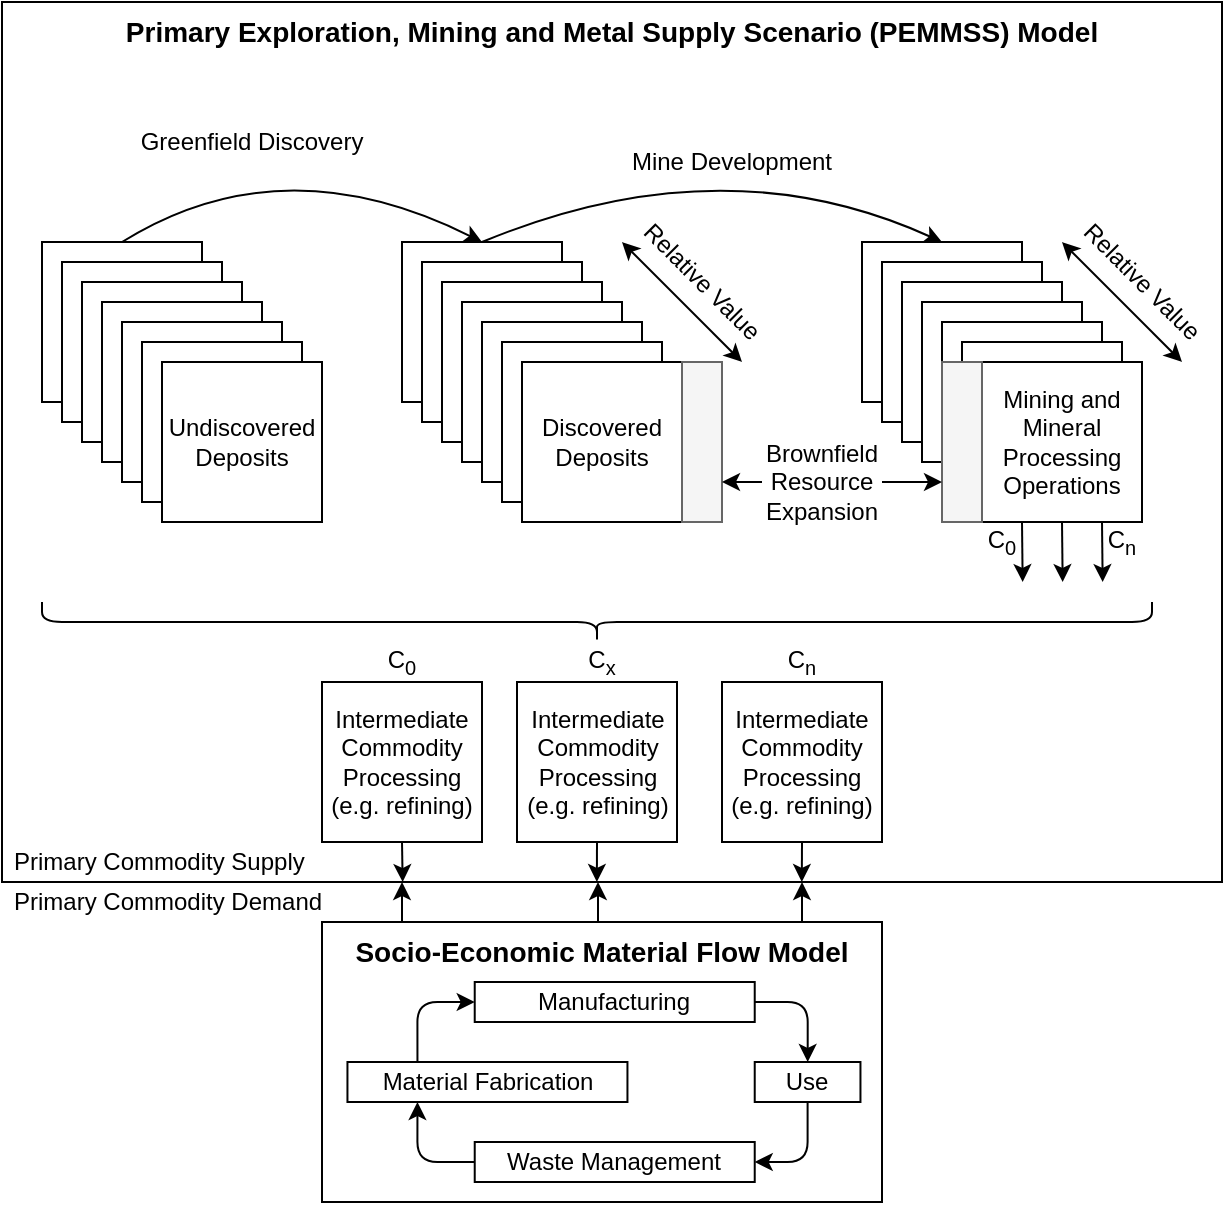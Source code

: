 <mxfile version="13.7.9" type="device"><diagram id="BrYyUYLSeXTrGy6iZ8de" name="Page-1"><mxGraphModel dx="1412" dy="806" grid="1" gridSize="10" guides="1" tooltips="1" connect="1" arrows="1" fold="1" page="1" pageScale="1" pageWidth="827" pageHeight="1169" math="0" shadow="0"><root><mxCell id="0"/><mxCell id="1" parent="0"/><mxCell id="y-1O4UxhbrenyhWP94ek-144" value="" style="group" parent="1" vertex="1" connectable="0"><mxGeometry x="80" y="120" width="610" height="600" as="geometry"/></mxCell><mxCell id="y-1O4UxhbrenyhWP94ek-142" value="" style="rounded=0;whiteSpace=wrap;html=1;" parent="y-1O4UxhbrenyhWP94ek-144" vertex="1"><mxGeometry width="610" height="440" as="geometry"/></mxCell><mxCell id="y-1O4UxhbrenyhWP94ek-18" value="" style="group" parent="y-1O4UxhbrenyhWP94ek-144" vertex="1" connectable="0"><mxGeometry x="430" y="120" width="180" height="140" as="geometry"/></mxCell><mxCell id="y-1O4UxhbrenyhWP94ek-8" value="" style="rounded=0;whiteSpace=wrap;html=1;" parent="y-1O4UxhbrenyhWP94ek-18" vertex="1"><mxGeometry width="80" height="80" as="geometry"/></mxCell><mxCell id="y-1O4UxhbrenyhWP94ek-9" value="" style="rounded=0;whiteSpace=wrap;html=1;" parent="y-1O4UxhbrenyhWP94ek-18" vertex="1"><mxGeometry x="10" y="10" width="80" height="80" as="geometry"/></mxCell><mxCell id="y-1O4UxhbrenyhWP94ek-10" value="" style="rounded=0;whiteSpace=wrap;html=1;" parent="y-1O4UxhbrenyhWP94ek-18" vertex="1"><mxGeometry x="20" y="20" width="80" height="80" as="geometry"/></mxCell><mxCell id="y-1O4UxhbrenyhWP94ek-11" value="" style="rounded=0;whiteSpace=wrap;html=1;" parent="y-1O4UxhbrenyhWP94ek-18" vertex="1"><mxGeometry x="30" y="30" width="80" height="80" as="geometry"/></mxCell><mxCell id="y-1O4UxhbrenyhWP94ek-12" value="" style="rounded=0;whiteSpace=wrap;html=1;" parent="y-1O4UxhbrenyhWP94ek-18" vertex="1"><mxGeometry x="40" y="40" width="80" height="80" as="geometry"/></mxCell><mxCell id="y-1O4UxhbrenyhWP94ek-13" value="" style="rounded=0;whiteSpace=wrap;html=1;" parent="y-1O4UxhbrenyhWP94ek-18" vertex="1"><mxGeometry x="50" y="50" width="80" height="80" as="geometry"/></mxCell><mxCell id="y-1O4UxhbrenyhWP94ek-14" value="Mining and Mineral Processing Operations" style="rounded=0;whiteSpace=wrap;html=1;" parent="y-1O4UxhbrenyhWP94ek-18" vertex="1"><mxGeometry x="60" y="60" width="80" height="80" as="geometry"/></mxCell><mxCell id="y-1O4UxhbrenyhWP94ek-49" value="" style="rounded=0;whiteSpace=wrap;html=1;fillColor=#f5f5f5;strokeColor=#666666;fontColor=#333333;" parent="y-1O4UxhbrenyhWP94ek-18" vertex="1"><mxGeometry x="40" y="60" width="20" height="80" as="geometry"/></mxCell><mxCell id="y-1O4UxhbrenyhWP94ek-60" value="" style="endArrow=classic;html=1;startArrow=classic;startFill=1;" parent="y-1O4UxhbrenyhWP94ek-18" edge="1"><mxGeometry width="50" height="50" relative="1" as="geometry"><mxPoint x="100" as="sourcePoint"/><mxPoint x="160" y="60" as="targetPoint"/></mxGeometry></mxCell><mxCell id="y-1O4UxhbrenyhWP94ek-61" value="Relative Value" style="text;html=1;align=center;verticalAlign=middle;whiteSpace=wrap;rounded=0;rotation=45;" parent="y-1O4UxhbrenyhWP94ek-18" vertex="1"><mxGeometry x="100" y="10" width="80" height="20" as="geometry"/></mxCell><mxCell id="y-1O4UxhbrenyhWP94ek-20" value="" style="group" parent="y-1O4UxhbrenyhWP94ek-144" vertex="1" connectable="0"><mxGeometry x="200" y="120" width="140" height="140" as="geometry"/></mxCell><mxCell id="y-1O4UxhbrenyhWP94ek-19" value="" style="group" parent="y-1O4UxhbrenyhWP94ek-20" vertex="1" connectable="0"><mxGeometry width="140" height="140" as="geometry"/></mxCell><mxCell id="y-1O4UxhbrenyhWP94ek-1" value="" style="rounded=0;whiteSpace=wrap;html=1;" parent="y-1O4UxhbrenyhWP94ek-19" vertex="1"><mxGeometry width="80" height="80" as="geometry"/></mxCell><mxCell id="y-1O4UxhbrenyhWP94ek-2" value="" style="rounded=0;whiteSpace=wrap;html=1;" parent="y-1O4UxhbrenyhWP94ek-19" vertex="1"><mxGeometry x="10" y="10" width="80" height="80" as="geometry"/></mxCell><mxCell id="y-1O4UxhbrenyhWP94ek-3" value="" style="rounded=0;whiteSpace=wrap;html=1;" parent="y-1O4UxhbrenyhWP94ek-19" vertex="1"><mxGeometry x="20" y="20" width="80" height="80" as="geometry"/></mxCell><mxCell id="y-1O4UxhbrenyhWP94ek-4" value="" style="rounded=0;whiteSpace=wrap;html=1;" parent="y-1O4UxhbrenyhWP94ek-19" vertex="1"><mxGeometry x="30" y="30" width="80" height="80" as="geometry"/></mxCell><mxCell id="y-1O4UxhbrenyhWP94ek-5" value="" style="rounded=0;whiteSpace=wrap;html=1;" parent="y-1O4UxhbrenyhWP94ek-19" vertex="1"><mxGeometry x="40" y="40" width="80" height="80" as="geometry"/></mxCell><mxCell id="y-1O4UxhbrenyhWP94ek-6" value="" style="rounded=0;whiteSpace=wrap;html=1;" parent="y-1O4UxhbrenyhWP94ek-19" vertex="1"><mxGeometry x="50" y="50" width="80" height="80" as="geometry"/></mxCell><mxCell id="y-1O4UxhbrenyhWP94ek-7" value="Discovered Deposits" style="rounded=0;whiteSpace=wrap;html=1;" parent="y-1O4UxhbrenyhWP94ek-19" vertex="1"><mxGeometry x="60" y="60" width="80" height="80" as="geometry"/></mxCell><mxCell id="y-1O4UxhbrenyhWP94ek-22" value="" style="group" parent="y-1O4UxhbrenyhWP94ek-144" vertex="1" connectable="0"><mxGeometry x="20" y="120" width="140" height="140" as="geometry"/></mxCell><mxCell id="y-1O4UxhbrenyhWP94ek-23" value="" style="group" parent="y-1O4UxhbrenyhWP94ek-22" vertex="1" connectable="0"><mxGeometry width="140" height="140" as="geometry"/></mxCell><mxCell id="y-1O4UxhbrenyhWP94ek-24" value="" style="rounded=0;whiteSpace=wrap;html=1;" parent="y-1O4UxhbrenyhWP94ek-23" vertex="1"><mxGeometry width="80" height="80" as="geometry"/></mxCell><mxCell id="y-1O4UxhbrenyhWP94ek-25" value="" style="rounded=0;whiteSpace=wrap;html=1;" parent="y-1O4UxhbrenyhWP94ek-23" vertex="1"><mxGeometry x="10" y="10" width="80" height="80" as="geometry"/></mxCell><mxCell id="y-1O4UxhbrenyhWP94ek-26" value="" style="rounded=0;whiteSpace=wrap;html=1;" parent="y-1O4UxhbrenyhWP94ek-23" vertex="1"><mxGeometry x="20" y="20" width="80" height="80" as="geometry"/></mxCell><mxCell id="y-1O4UxhbrenyhWP94ek-27" value="" style="rounded=0;whiteSpace=wrap;html=1;" parent="y-1O4UxhbrenyhWP94ek-23" vertex="1"><mxGeometry x="30" y="30" width="80" height="80" as="geometry"/></mxCell><mxCell id="y-1O4UxhbrenyhWP94ek-28" value="" style="rounded=0;whiteSpace=wrap;html=1;" parent="y-1O4UxhbrenyhWP94ek-23" vertex="1"><mxGeometry x="40" y="40" width="80" height="80" as="geometry"/></mxCell><mxCell id="y-1O4UxhbrenyhWP94ek-29" value="" style="rounded=0;whiteSpace=wrap;html=1;" parent="y-1O4UxhbrenyhWP94ek-23" vertex="1"><mxGeometry x="50" y="50" width="80" height="80" as="geometry"/></mxCell><mxCell id="y-1O4UxhbrenyhWP94ek-30" value="Undiscovered Deposits" style="rounded=0;whiteSpace=wrap;html=1;" parent="y-1O4UxhbrenyhWP94ek-23" vertex="1"><mxGeometry x="60" y="60" width="80" height="80" as="geometry"/></mxCell><mxCell id="y-1O4UxhbrenyhWP94ek-31" value="" style="curved=1;endArrow=classic;html=1;exitX=0.5;exitY=0;exitDx=0;exitDy=0;entryX=0.5;entryY=0;entryDx=0;entryDy=0;" parent="y-1O4UxhbrenyhWP94ek-144" source="y-1O4UxhbrenyhWP94ek-24" target="y-1O4UxhbrenyhWP94ek-1" edge="1"><mxGeometry width="50" height="50" relative="1" as="geometry"><mxPoint x="310" y="490" as="sourcePoint"/><mxPoint x="360" y="440" as="targetPoint"/><Array as="points"><mxPoint x="140" y="70"/></Array></mxGeometry></mxCell><mxCell id="y-1O4UxhbrenyhWP94ek-32" value="Greenfield Discovery" style="text;html=1;strokeColor=none;fillColor=none;align=center;verticalAlign=middle;whiteSpace=wrap;rounded=0;" parent="y-1O4UxhbrenyhWP94ek-144" vertex="1"><mxGeometry x="60" y="60" width="130" height="20" as="geometry"/></mxCell><mxCell id="y-1O4UxhbrenyhWP94ek-33" value="" style="curved=1;endArrow=classic;html=1;exitX=0.5;exitY=0;exitDx=0;exitDy=0;entryX=0.5;entryY=0;entryDx=0;entryDy=0;" parent="y-1O4UxhbrenyhWP94ek-144" source="y-1O4UxhbrenyhWP94ek-1" target="y-1O4UxhbrenyhWP94ek-8" edge="1"><mxGeometry width="50" height="50" relative="1" as="geometry"><mxPoint x="300" y="260.0" as="sourcePoint"/><mxPoint x="540" y="250" as="targetPoint"/><Array as="points"><mxPoint x="360" y="70"/></Array></mxGeometry></mxCell><mxCell id="y-1O4UxhbrenyhWP94ek-34" value="Mine Development" style="text;html=1;strokeColor=none;fillColor=none;align=center;verticalAlign=middle;whiteSpace=wrap;rounded=0;" parent="y-1O4UxhbrenyhWP94ek-144" vertex="1"><mxGeometry x="300" y="70" width="130" height="20" as="geometry"/></mxCell><mxCell id="y-1O4UxhbrenyhWP94ek-48" value="" style="rounded=0;whiteSpace=wrap;html=1;fillColor=#f5f5f5;strokeColor=#666666;fontColor=#333333;" parent="y-1O4UxhbrenyhWP94ek-144" vertex="1"><mxGeometry x="340" y="180" width="20" height="80" as="geometry"/></mxCell><mxCell id="y-1O4UxhbrenyhWP94ek-52" style="edgeStyle=orthogonalEdgeStyle;rounded=0;orthogonalLoop=1;jettySize=auto;html=1;exitX=0;exitY=0.75;exitDx=0;exitDy=0;startArrow=classic;startFill=1;endArrow=none;endFill=0;" parent="y-1O4UxhbrenyhWP94ek-144" source="y-1O4UxhbrenyhWP94ek-49" edge="1"><mxGeometry relative="1" as="geometry"><mxPoint x="440" y="240" as="targetPoint"/></mxGeometry></mxCell><mxCell id="y-1O4UxhbrenyhWP94ek-58" value="" style="endArrow=classic;html=1;startArrow=classic;startFill=1;" parent="y-1O4UxhbrenyhWP94ek-144" edge="1"><mxGeometry width="50" height="50" relative="1" as="geometry"><mxPoint x="310" y="120" as="sourcePoint"/><mxPoint x="370" y="180" as="targetPoint"/></mxGeometry></mxCell><mxCell id="y-1O4UxhbrenyhWP94ek-59" value="Relative Value" style="text;html=1;align=center;verticalAlign=middle;whiteSpace=wrap;rounded=0;rotation=45;" parent="y-1O4UxhbrenyhWP94ek-144" vertex="1"><mxGeometry x="310" y="130" width="80" height="20" as="geometry"/></mxCell><mxCell id="y-1O4UxhbrenyhWP94ek-102" value="" style="shape=curlyBracket;whiteSpace=wrap;html=1;rounded=1;strokeColor=#000000;fillColor=none;rotation=-90;" parent="y-1O4UxhbrenyhWP94ek-144" vertex="1"><mxGeometry x="287.5" y="32.5" width="20" height="555" as="geometry"/></mxCell><mxCell id="y-1O4UxhbrenyhWP94ek-104" value="" style="group" parent="y-1O4UxhbrenyhWP94ek-144" vertex="1" connectable="0"><mxGeometry x="160" y="460" width="280" height="140" as="geometry"/></mxCell><mxCell id="y-1O4UxhbrenyhWP94ek-90" value="&lt;b&gt;&lt;font style=&quot;font-size: 14px&quot;&gt;Socio-Economic Material Flow Model&lt;/font&gt;&lt;/b&gt;" style="rounded=0;whiteSpace=wrap;html=1;verticalAlign=top;" parent="y-1O4UxhbrenyhWP94ek-104" vertex="1"><mxGeometry width="280" height="140" as="geometry"/></mxCell><mxCell id="y-1O4UxhbrenyhWP94ek-91" value="Use" style="rounded=0;whiteSpace=wrap;html=1;strokeColor=#000000;fillColor=none;" parent="y-1O4UxhbrenyhWP94ek-104" vertex="1"><mxGeometry x="216.365" y="70" width="52.866" height="20" as="geometry"/></mxCell><mxCell id="y-1O4UxhbrenyhWP94ek-92" value="Waste Management" style="rounded=0;whiteSpace=wrap;html=1;strokeColor=#000000;fillColor=none;" parent="y-1O4UxhbrenyhWP94ek-104" vertex="1"><mxGeometry x="76.364" y="110" width="140" height="20" as="geometry"/></mxCell><mxCell id="y-1O4UxhbrenyhWP94ek-93" value="Manufacturing" style="rounded=0;whiteSpace=wrap;html=1;strokeColor=#000000;fillColor=none;" parent="y-1O4UxhbrenyhWP94ek-104" vertex="1"><mxGeometry x="76.364" y="30" width="140" height="20" as="geometry"/></mxCell><mxCell id="y-1O4UxhbrenyhWP94ek-94" value="Material Fabrication" style="rounded=0;whiteSpace=wrap;html=1;strokeColor=#000000;fillColor=none;" parent="y-1O4UxhbrenyhWP94ek-104" vertex="1"><mxGeometry x="12.727" y="70" width="140" height="20" as="geometry"/></mxCell><mxCell id="y-1O4UxhbrenyhWP94ek-96" value="" style="edgeStyle=segmentEdgeStyle;endArrow=classic;html=1;exitX=1;exitY=0.5;exitDx=0;exitDy=0;" parent="y-1O4UxhbrenyhWP94ek-104" source="y-1O4UxhbrenyhWP94ek-93" target="y-1O4UxhbrenyhWP94ek-91" edge="1"><mxGeometry width="50" height="50" relative="1" as="geometry"><mxPoint x="-178.182" y="-110" as="sourcePoint"/><mxPoint x="-114.545" y="-160" as="targetPoint"/></mxGeometry></mxCell><mxCell id="y-1O4UxhbrenyhWP94ek-98" value="" style="edgeStyle=segmentEdgeStyle;endArrow=classic;html=1;entryX=1;entryY=0.5;entryDx=0;entryDy=0;exitX=0.5;exitY=1;exitDx=0;exitDy=0;" parent="y-1O4UxhbrenyhWP94ek-104" source="y-1O4UxhbrenyhWP94ek-91" target="y-1O4UxhbrenyhWP94ek-92" edge="1"><mxGeometry width="50" height="50" relative="1" as="geometry"><mxPoint x="267.273" y="160" as="sourcePoint"/><mxPoint x="305.455" y="200" as="targetPoint"/><Array as="points"><mxPoint x="241.818" y="120"/></Array></mxGeometry></mxCell><mxCell id="y-1O4UxhbrenyhWP94ek-99" value="" style="edgeStyle=segmentEdgeStyle;endArrow=classic;html=1;exitX=0.25;exitY=0;exitDx=0;exitDy=0;entryX=0;entryY=0.5;entryDx=0;entryDy=0;" parent="y-1O4UxhbrenyhWP94ek-104" source="y-1O4UxhbrenyhWP94ek-94" target="y-1O4UxhbrenyhWP94ek-93" edge="1"><mxGeometry width="50" height="50" relative="1" as="geometry"><mxPoint x="38.182" y="60.0" as="sourcePoint"/><mxPoint x="63.636" y="90.0" as="targetPoint"/><Array as="points"><mxPoint x="48.364" y="40"/></Array></mxGeometry></mxCell><mxCell id="y-1O4UxhbrenyhWP94ek-101" value="" style="edgeStyle=segmentEdgeStyle;endArrow=classic;html=1;entryX=0.25;entryY=1;entryDx=0;entryDy=0;exitX=0;exitY=0.5;exitDx=0;exitDy=0;" parent="y-1O4UxhbrenyhWP94ek-104" source="y-1O4UxhbrenyhWP94ek-92" target="y-1O4UxhbrenyhWP94ek-94" edge="1"><mxGeometry width="50" height="50" relative="1" as="geometry"><mxPoint x="254.545" y="100.0" as="sourcePoint"/><mxPoint x="229.091" y="130.0" as="targetPoint"/><Array as="points"><mxPoint x="48.364" y="120"/></Array></mxGeometry></mxCell><mxCell id="y-1O4UxhbrenyhWP94ek-112" style="edgeStyle=orthogonalEdgeStyle;rounded=0;orthogonalLoop=1;jettySize=auto;html=1;exitX=0.25;exitY=1;exitDx=0;exitDy=0;startArrow=none;startFill=0;endArrow=classic;endFill=1;" parent="y-1O4UxhbrenyhWP94ek-144" source="y-1O4UxhbrenyhWP94ek-14" edge="1"><mxGeometry relative="1" as="geometry"><mxPoint x="510.333" y="290" as="targetPoint"/></mxGeometry></mxCell><mxCell id="y-1O4UxhbrenyhWP94ek-113" style="edgeStyle=orthogonalEdgeStyle;rounded=0;orthogonalLoop=1;jettySize=auto;html=1;exitX=0.5;exitY=1;exitDx=0;exitDy=0;startArrow=none;startFill=0;endArrow=classic;endFill=1;" parent="y-1O4UxhbrenyhWP94ek-144" source="y-1O4UxhbrenyhWP94ek-14" edge="1"><mxGeometry relative="1" as="geometry"><mxPoint x="530.333" y="290" as="targetPoint"/></mxGeometry></mxCell><mxCell id="y-1O4UxhbrenyhWP94ek-114" style="edgeStyle=orthogonalEdgeStyle;rounded=0;orthogonalLoop=1;jettySize=auto;html=1;exitX=0.75;exitY=1;exitDx=0;exitDy=0;startArrow=none;startFill=0;endArrow=classic;endFill=1;" parent="y-1O4UxhbrenyhWP94ek-144" source="y-1O4UxhbrenyhWP94ek-14" edge="1"><mxGeometry relative="1" as="geometry"><mxPoint x="550.333" y="290" as="targetPoint"/></mxGeometry></mxCell><mxCell id="y-1O4UxhbrenyhWP94ek-115" value="C&lt;sub&gt;0&lt;/sub&gt;" style="text;html=1;strokeColor=none;fillColor=none;align=center;verticalAlign=middle;whiteSpace=wrap;rounded=0;" parent="y-1O4UxhbrenyhWP94ek-144" vertex="1"><mxGeometry x="480" y="260" width="40" height="20" as="geometry"/></mxCell><mxCell id="y-1O4UxhbrenyhWP94ek-116" value="C&lt;sub&gt;n&lt;/sub&gt;" style="text;html=1;strokeColor=none;fillColor=none;align=center;verticalAlign=middle;whiteSpace=wrap;rounded=0;" parent="y-1O4UxhbrenyhWP94ek-144" vertex="1"><mxGeometry x="540" y="260" width="40" height="20" as="geometry"/></mxCell><mxCell id="y-1O4UxhbrenyhWP94ek-50" value="Brownfield Resource Expansion" style="text;html=1;align=center;verticalAlign=middle;whiteSpace=wrap;rounded=0;" parent="y-1O4UxhbrenyhWP94ek-144" vertex="1"><mxGeometry x="390" y="230" width="40" height="20" as="geometry"/></mxCell><mxCell id="y-1O4UxhbrenyhWP94ek-117" style="edgeStyle=orthogonalEdgeStyle;rounded=0;orthogonalLoop=1;jettySize=auto;html=1;exitX=1;exitY=0.75;exitDx=0;exitDy=0;endArrow=none;endFill=0;startArrow=classic;startFill=1;" parent="y-1O4UxhbrenyhWP94ek-144" source="y-1O4UxhbrenyhWP94ek-48" edge="1"><mxGeometry relative="1" as="geometry"><mxPoint x="380" y="240" as="targetPoint"/><mxPoint x="360" y="240" as="sourcePoint"/></mxGeometry></mxCell><mxCell id="y-1O4UxhbrenyhWP94ek-139" style="edgeStyle=orthogonalEdgeStyle;rounded=0;orthogonalLoop=1;jettySize=auto;html=1;exitX=0.5;exitY=1;exitDx=0;exitDy=0;startArrow=none;startFill=0;endArrow=classic;endFill=1;" parent="y-1O4UxhbrenyhWP94ek-144" source="y-1O4UxhbrenyhWP94ek-119" edge="1"><mxGeometry relative="1" as="geometry"><mxPoint x="200.333" y="440" as="targetPoint"/></mxGeometry></mxCell><mxCell id="y-1O4UxhbrenyhWP94ek-119" value="Intermediate&lt;br&gt;Commodity Processing (e.g. refining)" style="rounded=0;whiteSpace=wrap;html=1;" parent="y-1O4UxhbrenyhWP94ek-144" vertex="1"><mxGeometry x="160" y="340" width="80" height="80" as="geometry"/></mxCell><mxCell id="y-1O4UxhbrenyhWP94ek-140" style="edgeStyle=orthogonalEdgeStyle;rounded=0;orthogonalLoop=1;jettySize=auto;html=1;exitX=0.5;exitY=1;exitDx=0;exitDy=0;startArrow=none;startFill=0;endArrow=classic;endFill=1;" parent="y-1O4UxhbrenyhWP94ek-144" source="y-1O4UxhbrenyhWP94ek-124" edge="1"><mxGeometry relative="1" as="geometry"><mxPoint x="297.429" y="440" as="targetPoint"/></mxGeometry></mxCell><mxCell id="y-1O4UxhbrenyhWP94ek-124" value="Intermediate&lt;br&gt;Commodity Processing&lt;br&gt;(e.g. refining)" style="rounded=0;whiteSpace=wrap;html=1;" parent="y-1O4UxhbrenyhWP94ek-144" vertex="1"><mxGeometry x="257.5" y="340" width="80" height="80" as="geometry"/></mxCell><mxCell id="y-1O4UxhbrenyhWP94ek-141" style="edgeStyle=orthogonalEdgeStyle;rounded=0;orthogonalLoop=1;jettySize=auto;html=1;exitX=0.5;exitY=1;exitDx=0;exitDy=0;startArrow=none;startFill=0;endArrow=classic;endFill=1;" parent="y-1O4UxhbrenyhWP94ek-144" source="y-1O4UxhbrenyhWP94ek-125" edge="1"><mxGeometry relative="1" as="geometry"><mxPoint x="399.907" y="440" as="targetPoint"/></mxGeometry></mxCell><mxCell id="y-1O4UxhbrenyhWP94ek-125" value="Intermediate Commodity Processing&lt;br&gt;(e.g. refining)" style="rounded=0;whiteSpace=wrap;html=1;" parent="y-1O4UxhbrenyhWP94ek-144" vertex="1"><mxGeometry x="360" y="340" width="80" height="80" as="geometry"/></mxCell><mxCell id="y-1O4UxhbrenyhWP94ek-126" value="C&lt;sub&gt;0&lt;/sub&gt;" style="text;html=1;strokeColor=none;fillColor=none;align=center;verticalAlign=middle;whiteSpace=wrap;rounded=0;" parent="y-1O4UxhbrenyhWP94ek-144" vertex="1"><mxGeometry x="180" y="320" width="40" height="20" as="geometry"/></mxCell><mxCell id="y-1O4UxhbrenyhWP94ek-128" value="C&lt;sub&gt;x&lt;/sub&gt;" style="text;html=1;strokeColor=none;fillColor=none;align=center;verticalAlign=middle;whiteSpace=wrap;rounded=0;" parent="y-1O4UxhbrenyhWP94ek-144" vertex="1"><mxGeometry x="280" y="320" width="40" height="20" as="geometry"/></mxCell><mxCell id="y-1O4UxhbrenyhWP94ek-129" value="C&lt;sub&gt;n&lt;/sub&gt;" style="text;html=1;strokeColor=none;fillColor=none;align=center;verticalAlign=middle;whiteSpace=wrap;rounded=0;" parent="y-1O4UxhbrenyhWP94ek-144" vertex="1"><mxGeometry x="380" y="320" width="40" height="20" as="geometry"/></mxCell><mxCell id="y-1O4UxhbrenyhWP94ek-131" style="edgeStyle=orthogonalEdgeStyle;rounded=0;orthogonalLoop=1;jettySize=auto;html=1;exitX=0.5;exitY=0;exitDx=0;exitDy=0;startArrow=none;startFill=0;endArrow=classic;endFill=1;" parent="y-1O4UxhbrenyhWP94ek-144" source="y-1O4UxhbrenyhWP94ek-90" edge="1"><mxGeometry relative="1" as="geometry"><mxPoint x="298" y="440" as="targetPoint"/></mxGeometry></mxCell><mxCell id="y-1O4UxhbrenyhWP94ek-133" style="edgeStyle=orthogonalEdgeStyle;rounded=0;orthogonalLoop=1;jettySize=auto;html=1;startArrow=none;startFill=0;endArrow=classic;endFill=1;" parent="y-1O4UxhbrenyhWP94ek-144" edge="1"><mxGeometry relative="1" as="geometry"><mxPoint x="200" y="460" as="sourcePoint"/><mxPoint x="200" y="440" as="targetPoint"/></mxGeometry></mxCell><mxCell id="y-1O4UxhbrenyhWP94ek-134" style="edgeStyle=orthogonalEdgeStyle;rounded=0;orthogonalLoop=1;jettySize=auto;html=1;startArrow=none;startFill=0;endArrow=classic;endFill=1;" parent="y-1O4UxhbrenyhWP94ek-144" edge="1"><mxGeometry relative="1" as="geometry"><mxPoint x="400" y="460" as="sourcePoint"/><mxPoint x="400" y="440" as="targetPoint"/></mxGeometry></mxCell><mxCell id="y-1O4UxhbrenyhWP94ek-135" value="Primary Commodity Demand" style="text;html=1;strokeColor=none;fillColor=none;align=left;verticalAlign=middle;whiteSpace=wrap;rounded=0;" parent="y-1O4UxhbrenyhWP94ek-144" vertex="1"><mxGeometry x="3.75" y="440" width="172.5" height="20" as="geometry"/></mxCell><mxCell id="y-1O4UxhbrenyhWP94ek-138" value="Primary Commodity Supply" style="text;html=1;strokeColor=none;fillColor=none;align=left;verticalAlign=middle;whiteSpace=wrap;rounded=0;" parent="y-1O4UxhbrenyhWP94ek-144" vertex="1"><mxGeometry x="3.75" y="420" width="172.5" height="20" as="geometry"/></mxCell><mxCell id="y-1O4UxhbrenyhWP94ek-143" value="Primary Exploration, Mining and Metal Supply Scenario (PEMMSS) Model" style="text;html=1;strokeColor=none;fillColor=none;align=center;verticalAlign=middle;whiteSpace=wrap;rounded=0;fontStyle=1;fontSize=14;" parent="y-1O4UxhbrenyhWP94ek-144" vertex="1"><mxGeometry x="60" width="490" height="30" as="geometry"/></mxCell></root></mxGraphModel></diagram></mxfile>